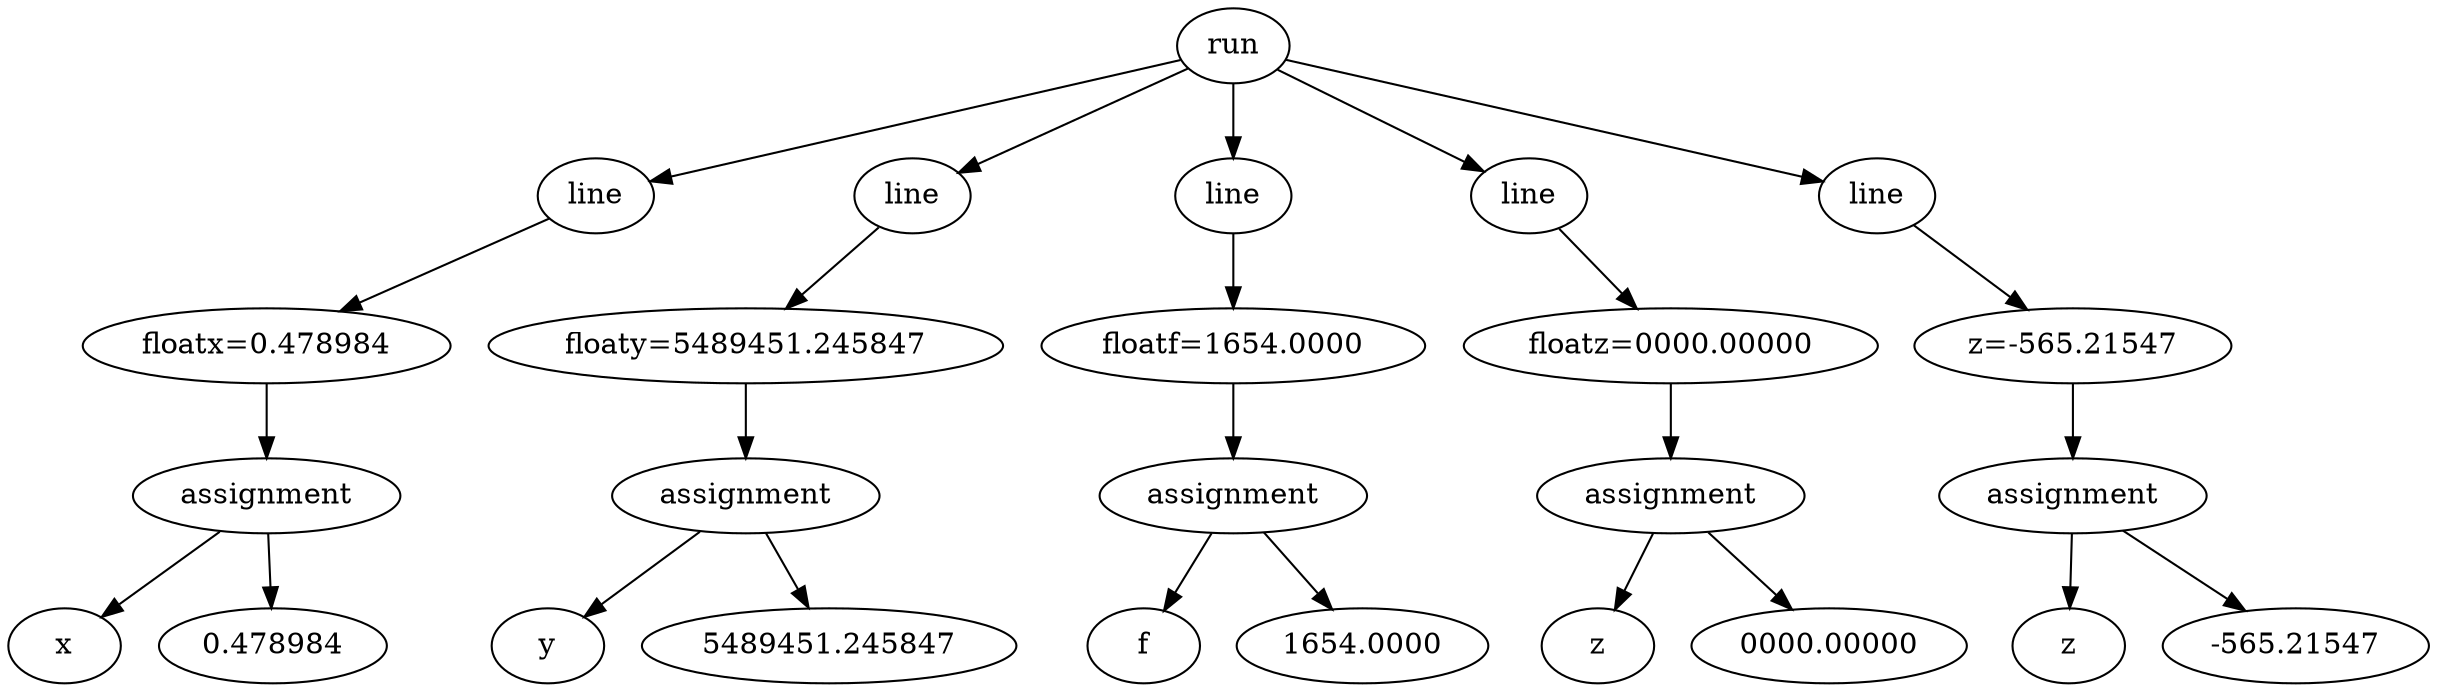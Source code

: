 digraph {
	8785898802014 [label=run]
	8785898801654 [label=line]
	8785898802014 -> 8785898801654
	8785898799477 [label="floatx=0.478984"]
	8785898801654 -> 8785898799477
	8785898621490 [label=assignment]
	8785898799477 -> 8785898621490
	8785898629208 [label=x]
	8785898621490 -> 8785898629208
	8785899000220 [label=0.478984]
	8785898621490 -> 8785899000220
	8785898999881 [label=line]
	8785898802014 -> 8785898999881
	8785899000142 [label="floaty=5489451.245847"]
	8785898999881 -> 8785899000142
	8785899000163 [label=assignment]
	8785899000142 -> 8785899000163
	8785898999821 [label=y]
	8785899000163 -> 8785898999821
	8785898914588 [label=5489451.245847]
	8785899000163 -> 8785898914588
	8785898879031 [label=line]
	8785898802014 -> 8785898879031
	8785898744505 [label="floatf=1654.0000"]
	8785898879031 -> 8785898744505
	8785898824617 [label=assignment]
	8785898744505 -> 8785898824617
	8785898746406 [label=f]
	8785898824617 -> 8785898746406
	8785898591151 [label=1654.0000]
	8785898824617 -> 8785898591151
	8785898590296 [label=line]
	8785898802014 -> 8785898590296
	8785898591214 [label="floatz=0000.00000"]
	8785898590296 -> 8785898591214
	8785898591184 [label=assignment]
	8785898591214 -> 8785898591184
	8785898590935 [label=z]
	8785898591184 -> 8785898590935
	8785898590533 [label=0000.00000]
	8785898591184 -> 8785898590533
	8785898591037 [label=line]
	8785898802014 -> 8785898591037
	8785898591226 [label="z=-565.21547"]
	8785898591037 -> 8785898591226
	8785898590959 [label=assignment]
	8785898591226 -> 8785898590959
	8785898591145 [label=z]
	8785898590959 -> 8785898591145
	8785898999914 [label=-565.21547]
	8785898590959 -> 8785898999914
}
